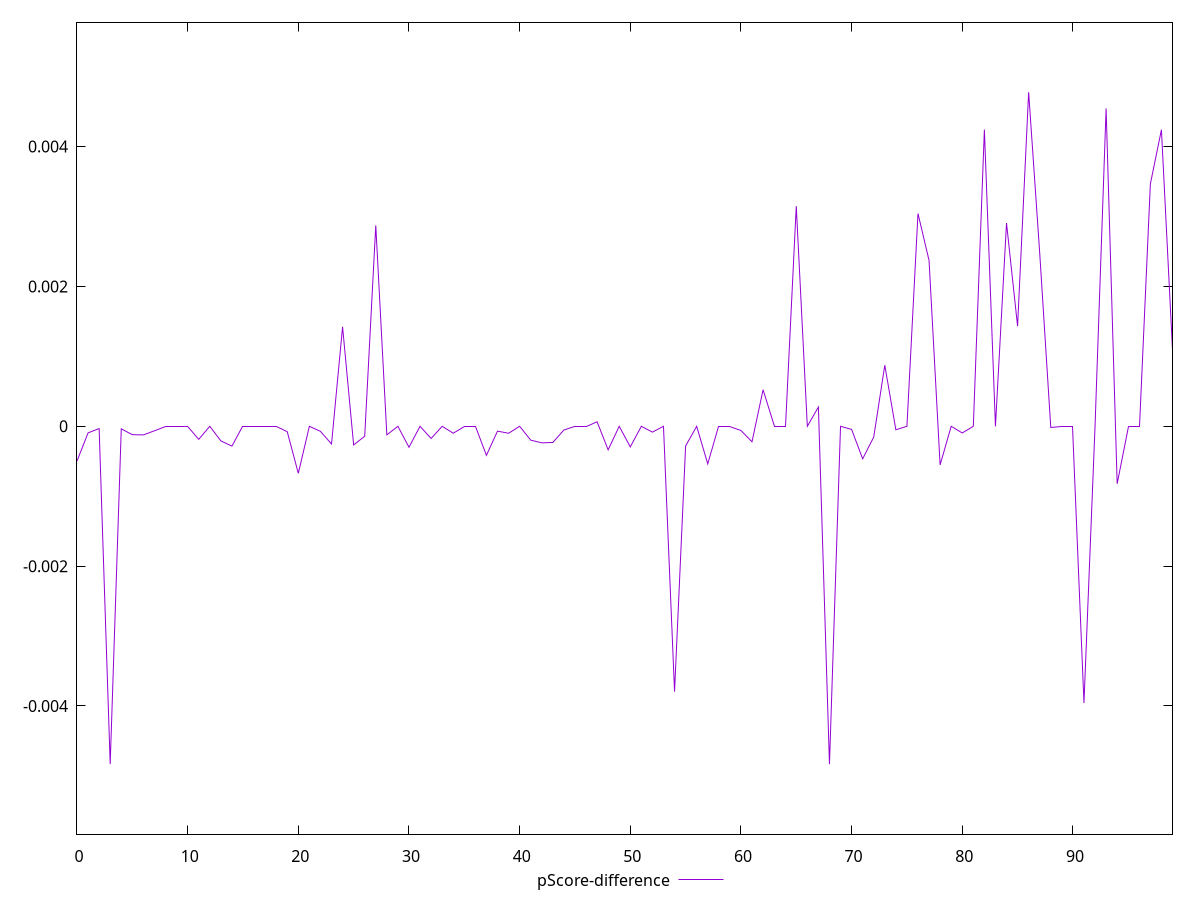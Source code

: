 reset

$pScoreDifference <<EOF
0 -0.0004966666666667008
1 -0.00009444444444450806
2 -0.00003222222222221127
3 -0.004830833673477142
4 -0.00003666666666668483
5 -0.00012000000000000899
6 -0.00012333333333336416
7 -0.00006444444444442254
8 0
9 0
10 -0.0000022222222222367805
11 -0.0001866666666666683
12 0
13 -0.0002088888888889251
14 -0.00028333333333330213
15 0
16 0
17 0
18 0
19 -0.0000777777777777322
20 -0.0006722222222221852
21 0
22 -0.00007222222222225128
23 -0.00025333333333332764
24 0.0014216665426890485
25 -0.0002666666666666373
26 -0.00014222222222215475
27 0.0028725004196167303
28 -0.00012222222222224577
29 0
30 -0.00029999999999996696
31 0
32 -0.00017416675885528754
33 0
34 -0.0000988888888888706
35 0
36 0
37 -0.0004155555555555024
38 -0.0000688888888888961
39 -0.00009999999999998899
40 0
41 -0.0001977777777777412
42 -0.0002366666666666628
43 -0.00023111111111107085
44 -0.000053333333333349664
45 0
46 0
47 0.00006500005722054336
48 -0.0003366666666666518
49 0
50 -0.0002955555555554934
51 0
52 -0.00008333333333332416
53 0
54 -0.0037949999173483295
55 -0.00028222222222218374
56 0
57 -0.0005374999841053496
58 0
59 0
60 -0.00005999999999994898
61 -0.00022111111111111637
62 0.0005224998792012769
63 0
64 0
65 0.0031483336289723773
66 0
67 0.00027499993642166043
68 -0.004832500616709368
69 0
70 -0.00004444444444440254
71 -0.0004649996757507546
72 -0.00015444444444445704
73 0.0008733336130777314
74 -0.00004999999999999449
75 0
76 0.0030425000190734686
77 0.002371666828791308
78 -0.0005522222222222872
79 0
80 -0.00009555555555551543
81 0
82 0.004242500464121557
83 0
84 0.002906666596730556
85 0.0014316670099894235
86 0.004777500232060694
87 0.002477500041325853
88 -0.00001666666666666483
89 0
90 0
91 -0.003956666666666719
92 0
93 0.004545833667119359
94 -0.0008216663201650043
95 0
96 0
97 0.0034649995962778846
98 0.0042408331235249674
99 0.0010950001080830551
EOF

set key outside below
set xrange [0:99]
set yrange [-0.005832500616709368:0.005777500232060694]
set trange [-0.005832500616709368:0.005777500232060694]
set terminal svg size 640, 500 enhanced background rgb 'white'
set output "report_00018_2021-02-10T15-25-16.877Z/uses-rel-preconnect/samples/pages+cached/pScore-difference/values.svg"

plot $pScoreDifference title "pScore-difference" with line

reset
